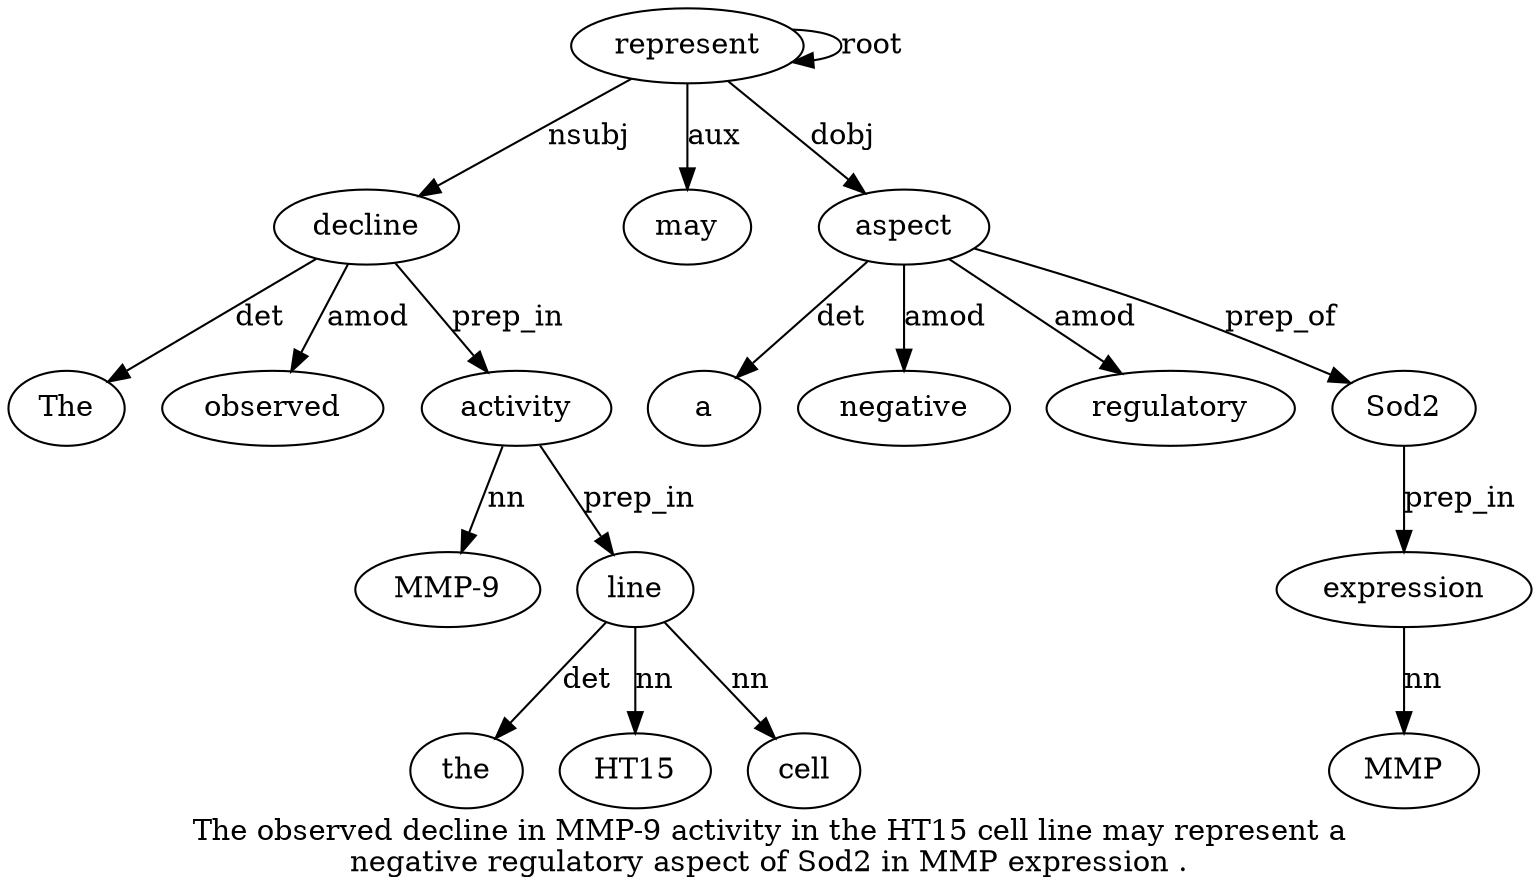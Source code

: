 digraph "The observed decline in MMP-9 activity in the HT15 cell line may represent a negative regulatory aspect of Sod2 in MMP expression ." {
label="The observed decline in MMP-9 activity in the HT15 cell line may represent a
negative regulatory aspect of Sod2 in MMP expression .";
decline3 [style=filled, fillcolor=white, label=decline];
The1 [style=filled, fillcolor=white, label=The];
decline3 -> The1  [label=det];
observed2 [style=filled, fillcolor=white, label=observed];
decline3 -> observed2  [label=amod];
represent13 [style=filled, fillcolor=white, label=represent];
represent13 -> decline3  [label=nsubj];
activity6 [style=filled, fillcolor=white, label=activity];
"MMP-95" [style=filled, fillcolor=white, label="MMP-9"];
activity6 -> "MMP-95"  [label=nn];
decline3 -> activity6  [label=prep_in];
line11 [style=filled, fillcolor=white, label=line];
the8 [style=filled, fillcolor=white, label=the];
line11 -> the8  [label=det];
HT159 [style=filled, fillcolor=white, label=HT15];
line11 -> HT159  [label=nn];
cell10 [style=filled, fillcolor=white, label=cell];
line11 -> cell10  [label=nn];
activity6 -> line11  [label=prep_in];
may12 [style=filled, fillcolor=white, label=may];
represent13 -> may12  [label=aux];
represent13 -> represent13  [label=root];
aspect17 [style=filled, fillcolor=white, label=aspect];
a14 [style=filled, fillcolor=white, label=a];
aspect17 -> a14  [label=det];
negative15 [style=filled, fillcolor=white, label=negative];
aspect17 -> negative15  [label=amod];
regulatory16 [style=filled, fillcolor=white, label=regulatory];
aspect17 -> regulatory16  [label=amod];
represent13 -> aspect17  [label=dobj];
Sod219 [style=filled, fillcolor=white, label=Sod2];
aspect17 -> Sod219  [label=prep_of];
expression22 [style=filled, fillcolor=white, label=expression];
MMP21 [style=filled, fillcolor=white, label=MMP];
expression22 -> MMP21  [label=nn];
Sod219 -> expression22  [label=prep_in];
}
